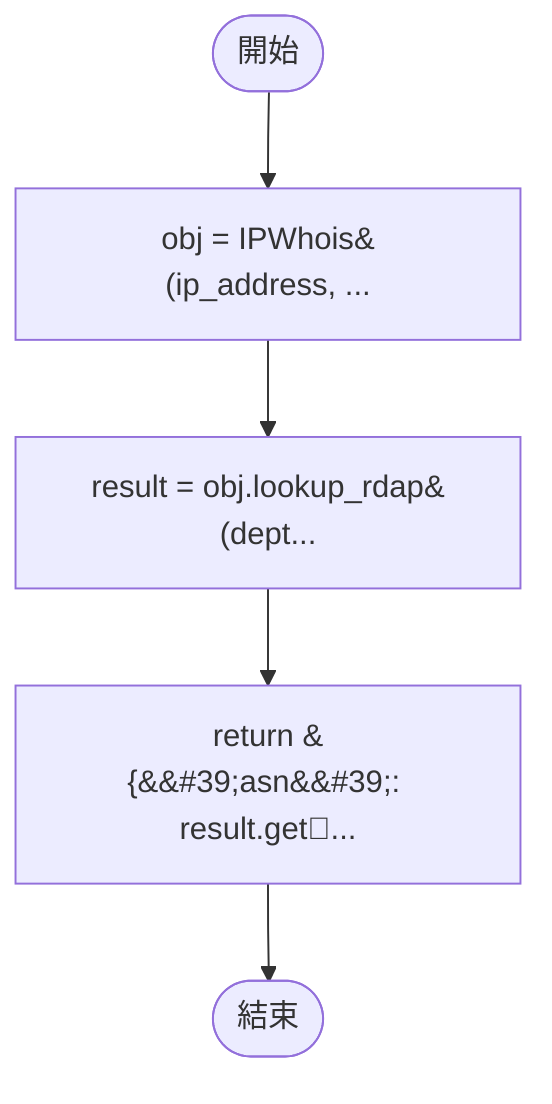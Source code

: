 flowchart TB
    n1([開始])
    n2([結束])
    n3[obj = IPWhois&#40;ip_address, ...]
    n4[result = obj.lookup_rdap&#40;dept...]
    n5[return &#123;&amp;&#35;39;asn&amp;&#35;39;: result.get&#4...]
    n1 --> n3
    n3 --> n4
    n4 --> n5
    n5 --> n2